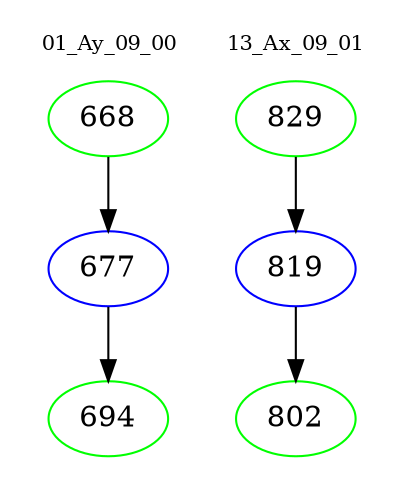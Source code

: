 digraph{
subgraph cluster_0 {
color = white
label = "01_Ay_09_00";
fontsize=10;
T0_668 [label="668", color="green"]
T0_668 -> T0_677 [color="black"]
T0_677 [label="677", color="blue"]
T0_677 -> T0_694 [color="black"]
T0_694 [label="694", color="green"]
}
subgraph cluster_1 {
color = white
label = "13_Ax_09_01";
fontsize=10;
T1_829 [label="829", color="green"]
T1_829 -> T1_819 [color="black"]
T1_819 [label="819", color="blue"]
T1_819 -> T1_802 [color="black"]
T1_802 [label="802", color="green"]
}
}
